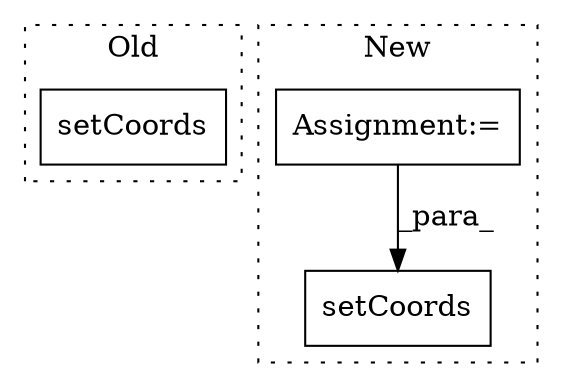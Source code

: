 digraph G {
subgraph cluster0 {
1 [label="setCoords" a="32" s="18895,18917" l="10,1" shape="box"];
label = "Old";
style="dotted";
}
subgraph cluster1 {
2 [label="setCoords" a="32" s="12748,12770" l="10,1" shape="box"];
3 [label="Assignment:=" a="7" s="12487" l="1" shape="box"];
label = "New";
style="dotted";
}
3 -> 2 [label="_para_"];
}